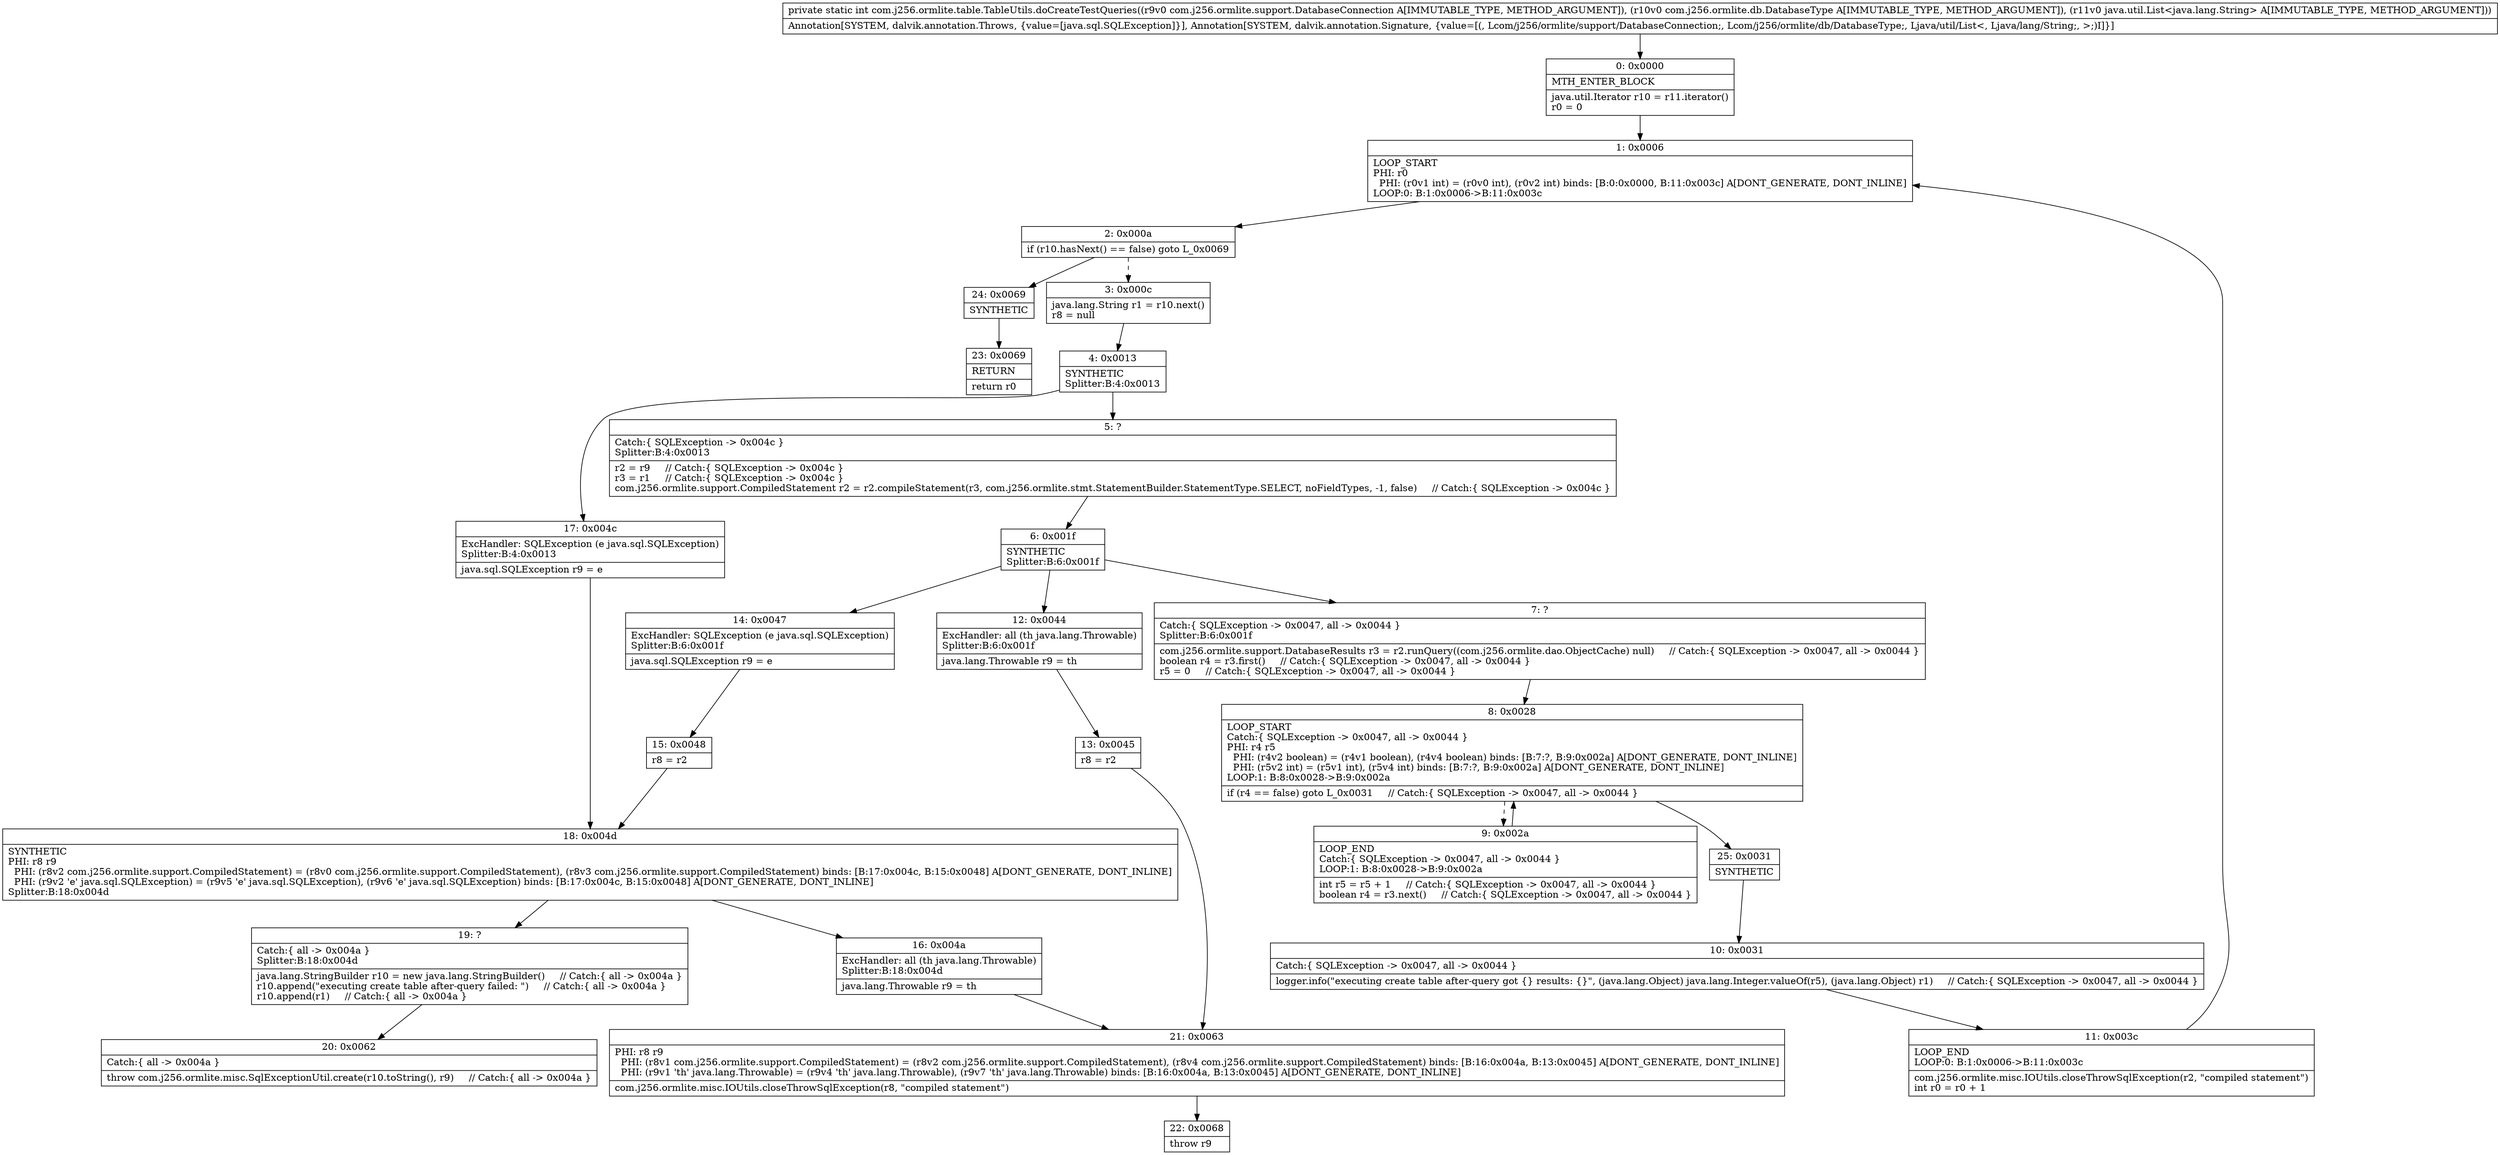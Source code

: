 digraph "CFG forcom.j256.ormlite.table.TableUtils.doCreateTestQueries(Lcom\/j256\/ormlite\/support\/DatabaseConnection;Lcom\/j256\/ormlite\/db\/DatabaseType;Ljava\/util\/List;)I" {
Node_0 [shape=record,label="{0\:\ 0x0000|MTH_ENTER_BLOCK\l|java.util.Iterator r10 = r11.iterator()\lr0 = 0\l}"];
Node_1 [shape=record,label="{1\:\ 0x0006|LOOP_START\lPHI: r0 \l  PHI: (r0v1 int) = (r0v0 int), (r0v2 int) binds: [B:0:0x0000, B:11:0x003c] A[DONT_GENERATE, DONT_INLINE]\lLOOP:0: B:1:0x0006\-\>B:11:0x003c\l}"];
Node_2 [shape=record,label="{2\:\ 0x000a|if (r10.hasNext() == false) goto L_0x0069\l}"];
Node_3 [shape=record,label="{3\:\ 0x000c|java.lang.String r1 = r10.next()\lr8 = null\l}"];
Node_4 [shape=record,label="{4\:\ 0x0013|SYNTHETIC\lSplitter:B:4:0x0013\l}"];
Node_5 [shape=record,label="{5\:\ ?|Catch:\{ SQLException \-\> 0x004c \}\lSplitter:B:4:0x0013\l|r2 = r9     \/\/ Catch:\{ SQLException \-\> 0x004c \}\lr3 = r1     \/\/ Catch:\{ SQLException \-\> 0x004c \}\lcom.j256.ormlite.support.CompiledStatement r2 = r2.compileStatement(r3, com.j256.ormlite.stmt.StatementBuilder.StatementType.SELECT, noFieldTypes, \-1, false)     \/\/ Catch:\{ SQLException \-\> 0x004c \}\l}"];
Node_6 [shape=record,label="{6\:\ 0x001f|SYNTHETIC\lSplitter:B:6:0x001f\l}"];
Node_7 [shape=record,label="{7\:\ ?|Catch:\{ SQLException \-\> 0x0047, all \-\> 0x0044 \}\lSplitter:B:6:0x001f\l|com.j256.ormlite.support.DatabaseResults r3 = r2.runQuery((com.j256.ormlite.dao.ObjectCache) null)     \/\/ Catch:\{ SQLException \-\> 0x0047, all \-\> 0x0044 \}\lboolean r4 = r3.first()     \/\/ Catch:\{ SQLException \-\> 0x0047, all \-\> 0x0044 \}\lr5 = 0     \/\/ Catch:\{ SQLException \-\> 0x0047, all \-\> 0x0044 \}\l}"];
Node_8 [shape=record,label="{8\:\ 0x0028|LOOP_START\lCatch:\{ SQLException \-\> 0x0047, all \-\> 0x0044 \}\lPHI: r4 r5 \l  PHI: (r4v2 boolean) = (r4v1 boolean), (r4v4 boolean) binds: [B:7:?, B:9:0x002a] A[DONT_GENERATE, DONT_INLINE]\l  PHI: (r5v2 int) = (r5v1 int), (r5v4 int) binds: [B:7:?, B:9:0x002a] A[DONT_GENERATE, DONT_INLINE]\lLOOP:1: B:8:0x0028\-\>B:9:0x002a\l|if (r4 == false) goto L_0x0031     \/\/ Catch:\{ SQLException \-\> 0x0047, all \-\> 0x0044 \}\l}"];
Node_9 [shape=record,label="{9\:\ 0x002a|LOOP_END\lCatch:\{ SQLException \-\> 0x0047, all \-\> 0x0044 \}\lLOOP:1: B:8:0x0028\-\>B:9:0x002a\l|int r5 = r5 + 1     \/\/ Catch:\{ SQLException \-\> 0x0047, all \-\> 0x0044 \}\lboolean r4 = r3.next()     \/\/ Catch:\{ SQLException \-\> 0x0047, all \-\> 0x0044 \}\l}"];
Node_10 [shape=record,label="{10\:\ 0x0031|Catch:\{ SQLException \-\> 0x0047, all \-\> 0x0044 \}\l|logger.info(\"executing create table after\-query got \{\} results: \{\}\", (java.lang.Object) java.lang.Integer.valueOf(r5), (java.lang.Object) r1)     \/\/ Catch:\{ SQLException \-\> 0x0047, all \-\> 0x0044 \}\l}"];
Node_11 [shape=record,label="{11\:\ 0x003c|LOOP_END\lLOOP:0: B:1:0x0006\-\>B:11:0x003c\l|com.j256.ormlite.misc.IOUtils.closeThrowSqlException(r2, \"compiled statement\")\lint r0 = r0 + 1\l}"];
Node_12 [shape=record,label="{12\:\ 0x0044|ExcHandler: all (th java.lang.Throwable)\lSplitter:B:6:0x001f\l|java.lang.Throwable r9 = th\l}"];
Node_13 [shape=record,label="{13\:\ 0x0045|r8 = r2\l}"];
Node_14 [shape=record,label="{14\:\ 0x0047|ExcHandler: SQLException (e java.sql.SQLException)\lSplitter:B:6:0x001f\l|java.sql.SQLException r9 = e\l}"];
Node_15 [shape=record,label="{15\:\ 0x0048|r8 = r2\l}"];
Node_16 [shape=record,label="{16\:\ 0x004a|ExcHandler: all (th java.lang.Throwable)\lSplitter:B:18:0x004d\l|java.lang.Throwable r9 = th\l}"];
Node_17 [shape=record,label="{17\:\ 0x004c|ExcHandler: SQLException (e java.sql.SQLException)\lSplitter:B:4:0x0013\l|java.sql.SQLException r9 = e\l}"];
Node_18 [shape=record,label="{18\:\ 0x004d|SYNTHETIC\lPHI: r8 r9 \l  PHI: (r8v2 com.j256.ormlite.support.CompiledStatement) = (r8v0 com.j256.ormlite.support.CompiledStatement), (r8v3 com.j256.ormlite.support.CompiledStatement) binds: [B:17:0x004c, B:15:0x0048] A[DONT_GENERATE, DONT_INLINE]\l  PHI: (r9v2 'e' java.sql.SQLException) = (r9v5 'e' java.sql.SQLException), (r9v6 'e' java.sql.SQLException) binds: [B:17:0x004c, B:15:0x0048] A[DONT_GENERATE, DONT_INLINE]\lSplitter:B:18:0x004d\l}"];
Node_19 [shape=record,label="{19\:\ ?|Catch:\{ all \-\> 0x004a \}\lSplitter:B:18:0x004d\l|java.lang.StringBuilder r10 = new java.lang.StringBuilder()     \/\/ Catch:\{ all \-\> 0x004a \}\lr10.append(\"executing create table after\-query failed: \")     \/\/ Catch:\{ all \-\> 0x004a \}\lr10.append(r1)     \/\/ Catch:\{ all \-\> 0x004a \}\l}"];
Node_20 [shape=record,label="{20\:\ 0x0062|Catch:\{ all \-\> 0x004a \}\l|throw com.j256.ormlite.misc.SqlExceptionUtil.create(r10.toString(), r9)     \/\/ Catch:\{ all \-\> 0x004a \}\l}"];
Node_21 [shape=record,label="{21\:\ 0x0063|PHI: r8 r9 \l  PHI: (r8v1 com.j256.ormlite.support.CompiledStatement) = (r8v2 com.j256.ormlite.support.CompiledStatement), (r8v4 com.j256.ormlite.support.CompiledStatement) binds: [B:16:0x004a, B:13:0x0045] A[DONT_GENERATE, DONT_INLINE]\l  PHI: (r9v1 'th' java.lang.Throwable) = (r9v4 'th' java.lang.Throwable), (r9v7 'th' java.lang.Throwable) binds: [B:16:0x004a, B:13:0x0045] A[DONT_GENERATE, DONT_INLINE]\l|com.j256.ormlite.misc.IOUtils.closeThrowSqlException(r8, \"compiled statement\")\l}"];
Node_22 [shape=record,label="{22\:\ 0x0068|throw r9\l}"];
Node_23 [shape=record,label="{23\:\ 0x0069|RETURN\l|return r0\l}"];
Node_24 [shape=record,label="{24\:\ 0x0069|SYNTHETIC\l}"];
Node_25 [shape=record,label="{25\:\ 0x0031|SYNTHETIC\l}"];
MethodNode[shape=record,label="{private static int com.j256.ormlite.table.TableUtils.doCreateTestQueries((r9v0 com.j256.ormlite.support.DatabaseConnection A[IMMUTABLE_TYPE, METHOD_ARGUMENT]), (r10v0 com.j256.ormlite.db.DatabaseType A[IMMUTABLE_TYPE, METHOD_ARGUMENT]), (r11v0 java.util.List\<java.lang.String\> A[IMMUTABLE_TYPE, METHOD_ARGUMENT]))  | Annotation[SYSTEM, dalvik.annotation.Throws, \{value=[java.sql.SQLException]\}], Annotation[SYSTEM, dalvik.annotation.Signature, \{value=[(, Lcom\/j256\/ormlite\/support\/DatabaseConnection;, Lcom\/j256\/ormlite\/db\/DatabaseType;, Ljava\/util\/List\<, Ljava\/lang\/String;, \>;)I]\}]\l}"];
MethodNode -> Node_0;
Node_0 -> Node_1;
Node_1 -> Node_2;
Node_2 -> Node_3[style=dashed];
Node_2 -> Node_24;
Node_3 -> Node_4;
Node_4 -> Node_5;
Node_4 -> Node_17;
Node_5 -> Node_6;
Node_6 -> Node_7;
Node_6 -> Node_14;
Node_6 -> Node_12;
Node_7 -> Node_8;
Node_8 -> Node_9[style=dashed];
Node_8 -> Node_25;
Node_9 -> Node_8;
Node_10 -> Node_11;
Node_11 -> Node_1;
Node_12 -> Node_13;
Node_13 -> Node_21;
Node_14 -> Node_15;
Node_15 -> Node_18;
Node_16 -> Node_21;
Node_17 -> Node_18;
Node_18 -> Node_19;
Node_18 -> Node_16;
Node_19 -> Node_20;
Node_21 -> Node_22;
Node_24 -> Node_23;
Node_25 -> Node_10;
}

